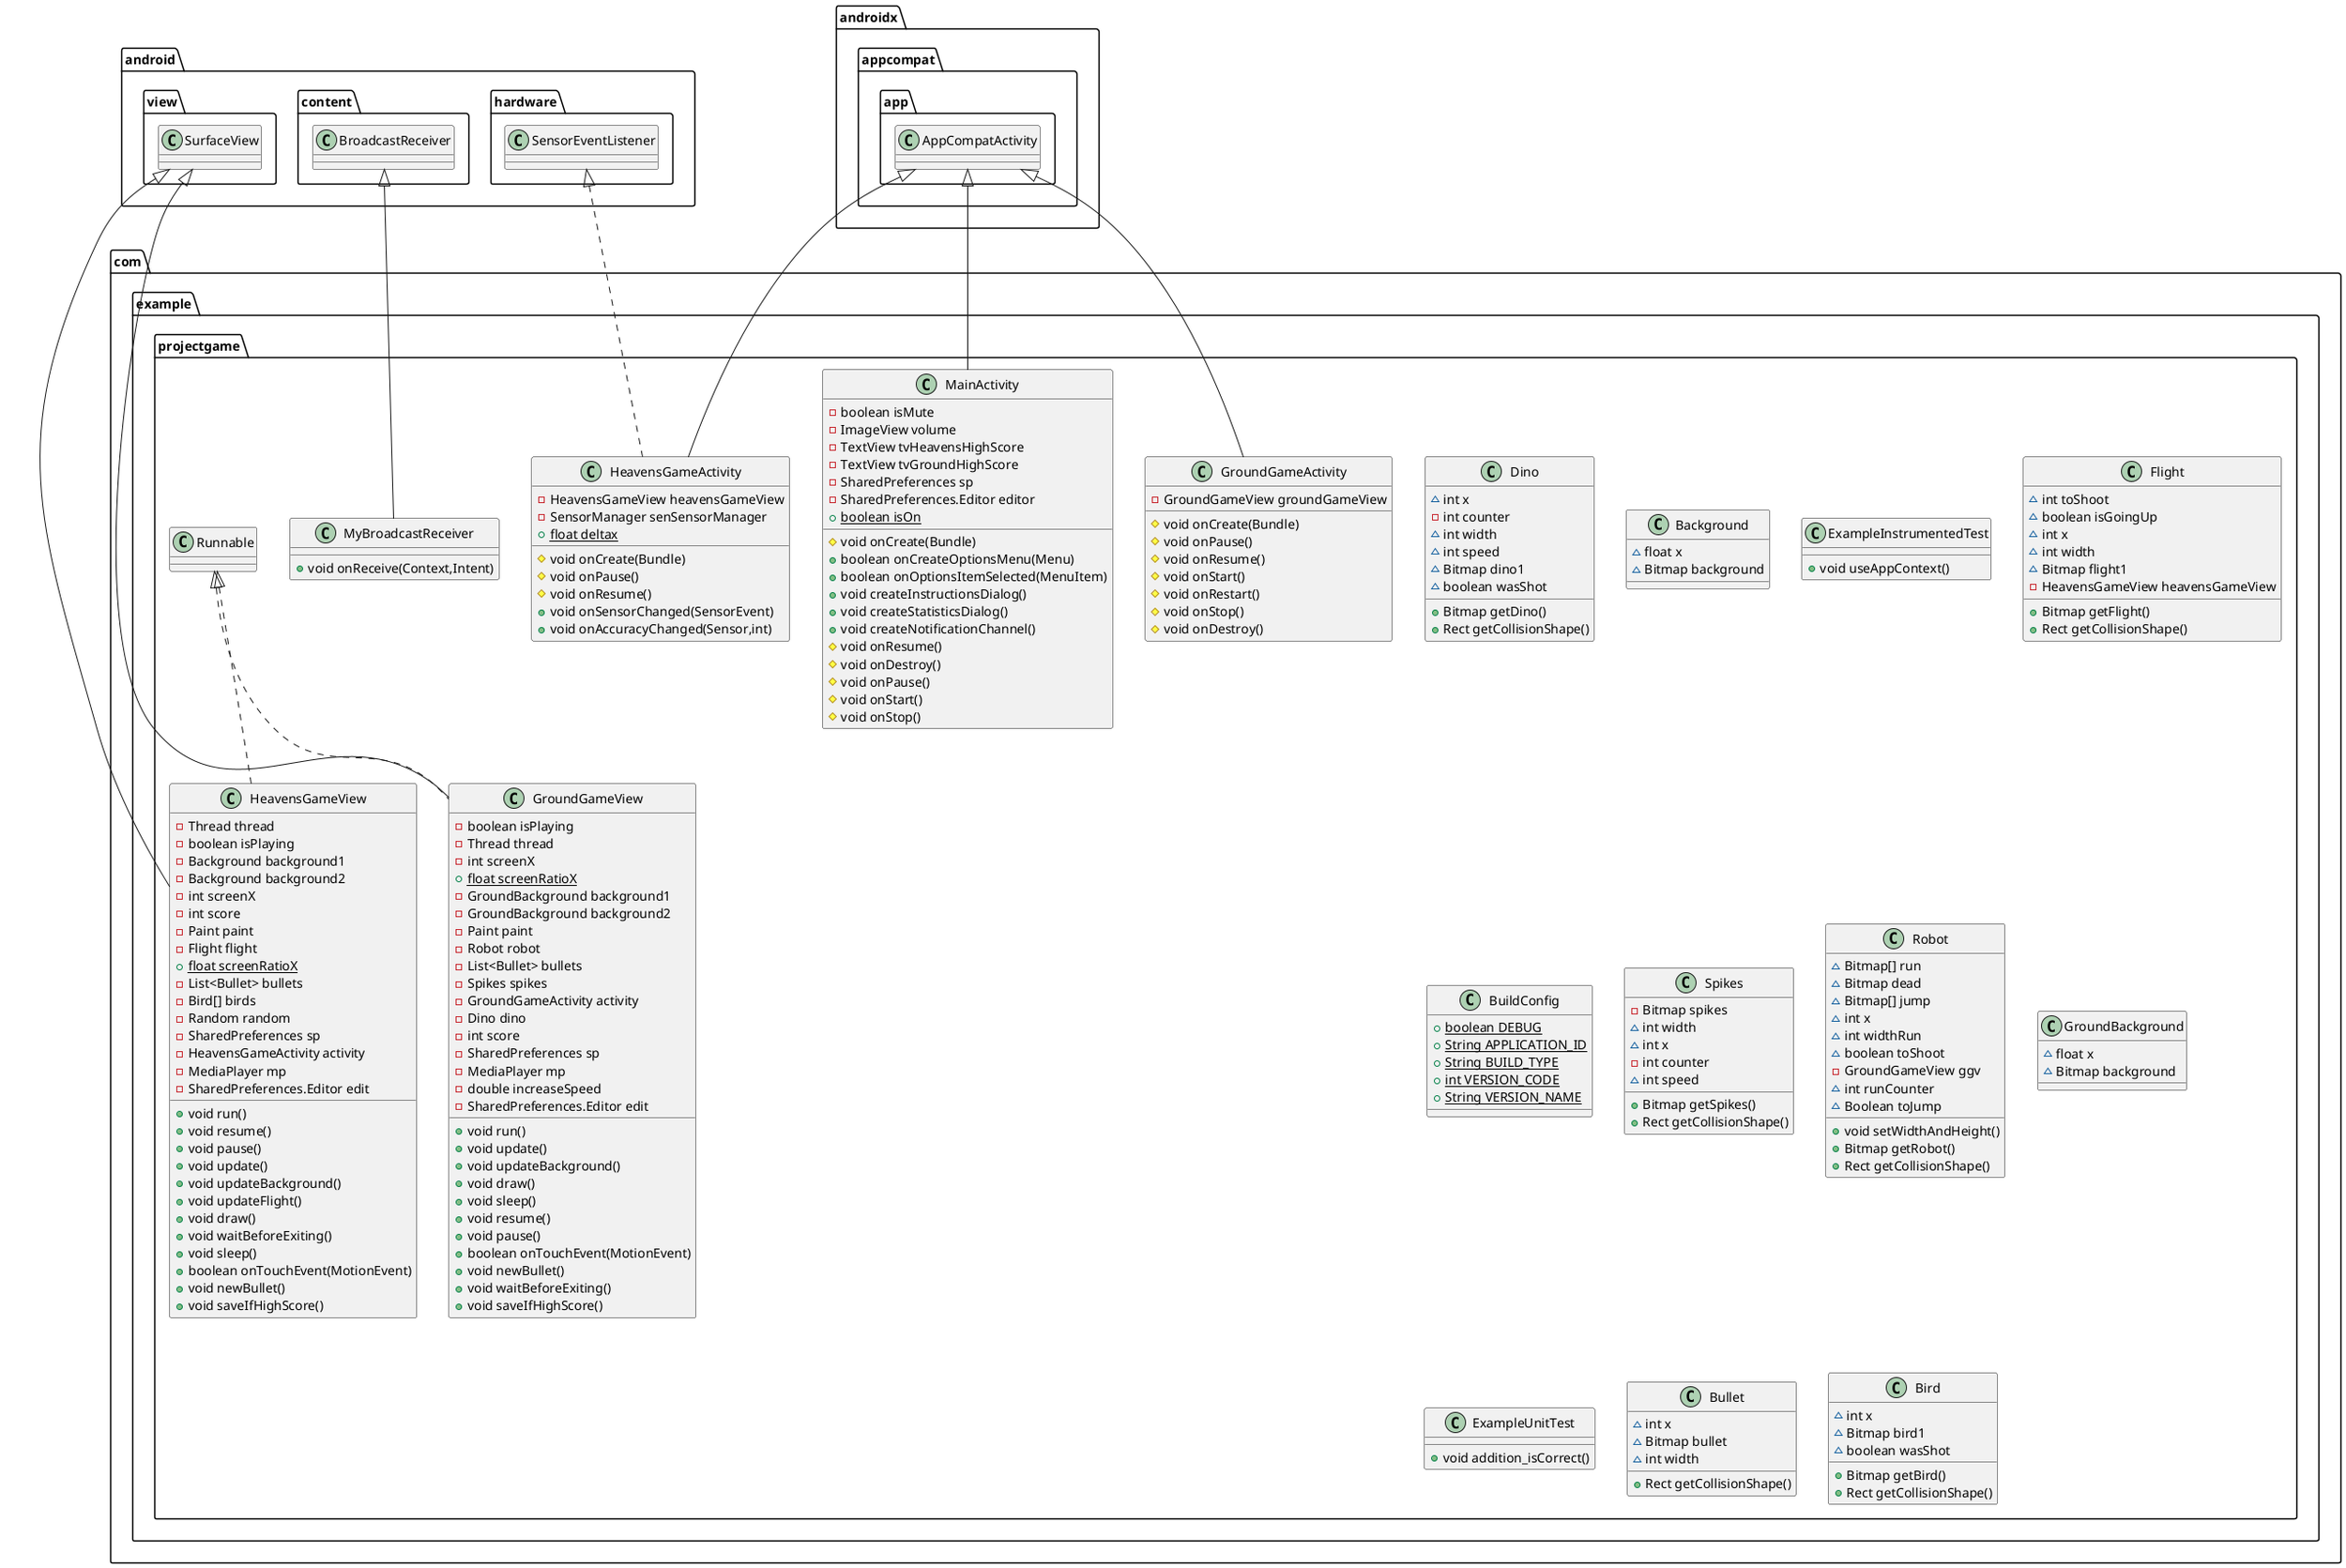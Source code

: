 @startuml
class com.example.projectgame.HeavensGameView {
- Thread thread
- boolean isPlaying
- Background background1
- Background background2
- int screenX
- int score
- Paint paint
- Flight flight
+ {static} float screenRatioX
- List<Bullet> bullets
- Bird[] birds
- Random random
- SharedPreferences sp
- HeavensGameActivity activity
- MediaPlayer mp
- SharedPreferences.Editor edit
+ void run()
+ void resume()
+ void pause()
+ void update()
+ void updateBackground()
+ void updateFlight()
+ void draw()
+ void waitBeforeExiting()
+ void sleep()
+ boolean onTouchEvent(MotionEvent)
+ void newBullet()
+ void saveIfHighScore()
}
class com.example.projectgame.Dino {
~ int x
- int counter
~ int width
~ int speed
~ Bitmap dino1
~ boolean wasShot
+ Bitmap getDino()
+ Rect getCollisionShape()
}
class com.example.projectgame.MyBroadcastReceiver {
+ void onReceive(Context,Intent)
}
class com.example.projectgame.Background {
~ float x
~ Bitmap background
}
class com.example.projectgame.MainActivity {
- boolean isMute
- ImageView volume
- TextView tvHeavensHighScore
- TextView tvGroundHighScore
- SharedPreferences sp
- SharedPreferences.Editor editor
+ {static} boolean isOn
# void onCreate(Bundle)
+ boolean onCreateOptionsMenu(Menu)
+ boolean onOptionsItemSelected(MenuItem)
+ void createInstructionsDialog()
+ void createStatisticsDialog()
+ void createNotificationChannel()
# void onResume()
# void onDestroy()
# void onPause()
# void onStart()
# void onStop()
}
class com.example.projectgame.GroundGameView {
- boolean isPlaying
- Thread thread
- int screenX
+ {static} float screenRatioX
- GroundBackground background1
- GroundBackground background2
- Paint paint
- Robot robot
- List<Bullet> bullets
- Spikes spikes
- GroundGameActivity activity
- Dino dino
- int score
- SharedPreferences sp
- MediaPlayer mp
- double increaseSpeed
- SharedPreferences.Editor edit
+ void run()
+ void update()
+ void updateBackground()
+ void draw()
+ void sleep()
+ void resume()
+ void pause()
+ boolean onTouchEvent(MotionEvent)
+ void newBullet()
+ void waitBeforeExiting()
+ void saveIfHighScore()
}
class com.example.projectgame.ExampleInstrumentedTest {
+ void useAppContext()
}
class com.example.projectgame.Flight {
~ int toShoot
~ boolean isGoingUp
~ int x
~ int width
~ Bitmap flight1
- HeavensGameView heavensGameView
+ Bitmap getFlight()
+ Rect getCollisionShape()
}
class com.example.projectgame.BuildConfig {
+ {static} boolean DEBUG
+ {static} String APPLICATION_ID
+ {static} String BUILD_TYPE
+ {static} int VERSION_CODE
+ {static} String VERSION_NAME
}
class com.example.projectgame.Spikes {
- Bitmap spikes
~ int width
~ int x
- int counter
~ int speed
+ Bitmap getSpikes()
+ Rect getCollisionShape()
}
class com.example.projectgame.Robot {
~ Bitmap[] run
~ Bitmap dead
~ Bitmap[] jump
~ int x
~ int widthRun
~ boolean toShoot
- GroundGameView ggv
~ int runCounter
~ Boolean toJump
+ void setWidthAndHeight()
+ Bitmap getRobot()
+ Rect getCollisionShape()
}
class com.example.projectgame.HeavensGameActivity {
- HeavensGameView heavensGameView
- SensorManager senSensorManager
+ {static} float deltax
# void onCreate(Bundle)
# void onPause()
# void onResume()
+ void onSensorChanged(SensorEvent)
+ void onAccuracyChanged(Sensor,int)
}
class com.example.projectgame.GroundBackground {
~ float x
~ Bitmap background
}
class com.example.projectgame.GroundGameActivity {
- GroundGameView groundGameView
# void onCreate(Bundle)
# void onPause()
# void onResume()
# void onStart()
# void onRestart()
# void onStop()
# void onDestroy()
}
class com.example.projectgame.ExampleUnitTest {
+ void addition_isCorrect()
}
class com.example.projectgame.Bullet {
~ int x
~ Bitmap bullet
~ int width
+ Rect getCollisionShape()
}
class com.example.projectgame.Bird {
~ int x
~ Bitmap bird1
~ boolean wasShot
+ Bitmap getBird()
+ Rect getCollisionShape()
}


com.example.projectgame.Runnable <|.. com.example.projectgame.HeavensGameView
android.view.SurfaceView <|-- com.example.projectgame.HeavensGameView
android.content.BroadcastReceiver <|-- com.example.projectgame.MyBroadcastReceiver
androidx.appcompat.app.AppCompatActivity <|-- com.example.projectgame.MainActivity
com.example.projectgame.Runnable <|.. com.example.projectgame.GroundGameView
android.view.SurfaceView <|-- com.example.projectgame.GroundGameView
android.hardware.SensorEventListener <|.. com.example.projectgame.HeavensGameActivity
androidx.appcompat.app.AppCompatActivity <|-- com.example.projectgame.HeavensGameActivity
androidx.appcompat.app.AppCompatActivity <|-- com.example.projectgame.GroundGameActivity
@enduml